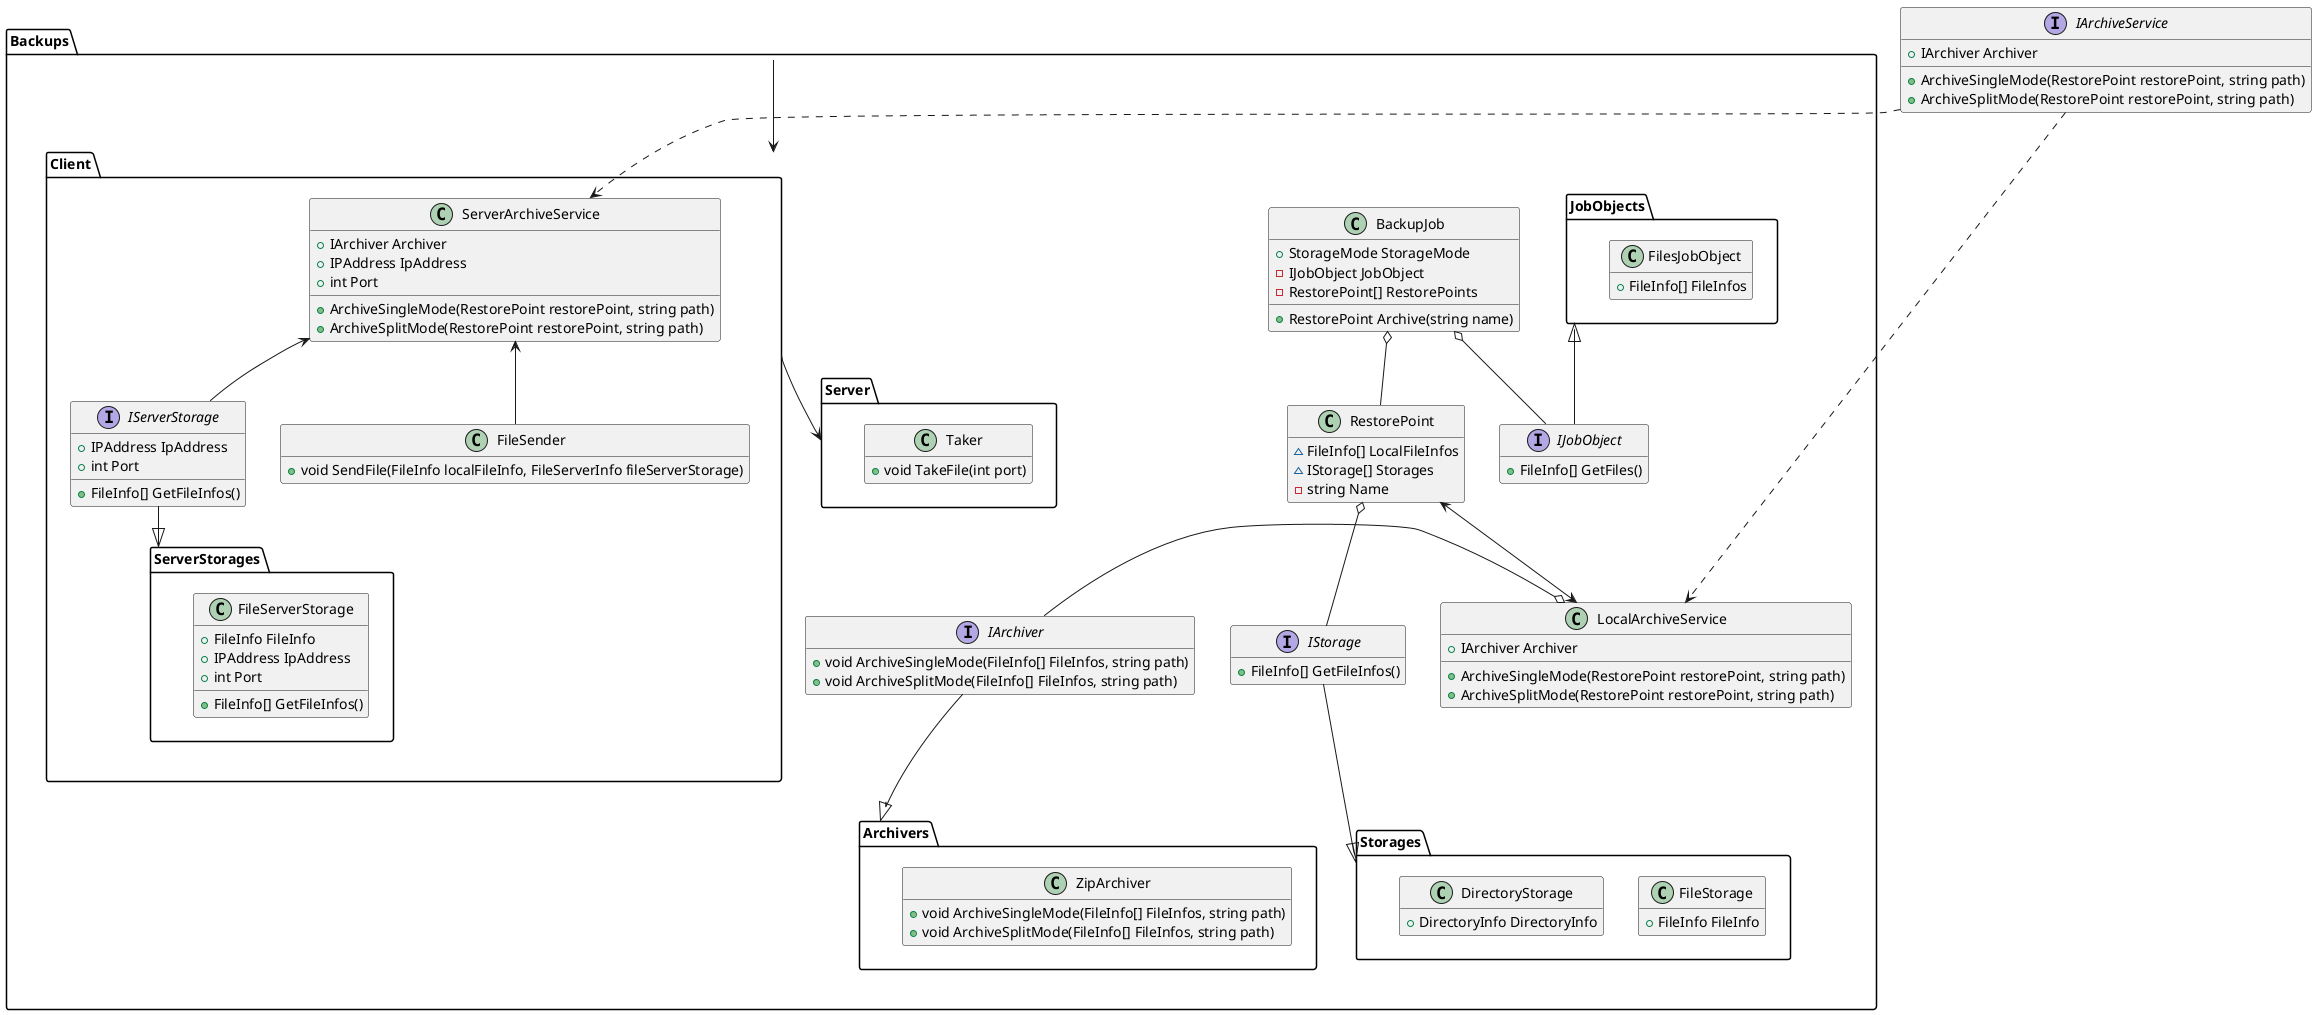 ﻿@startuml

hide empty members

package Backups {
    class BackupJob {
        + StorageMode StorageMode
        - IJobObject JobObject
        - RestorePoint[] RestorePoints
        
        + RestorePoint Archive(string name)
    }
    
    interface IJobObject {
        + FileInfo[] GetFiles()
    }
    
    package JobObjects {
        class FilesJobObject {
            + FileInfo[] FileInfos
        }
    }
    
    class RestorePoint {
        ~ FileInfo[] LocalFileInfos
        ~ IStorage[] Storages
        - string Name
    }
    
    interface IStorage {
        + FileInfo[] GetFileInfos()
    }
    
    package Archivers {
        class ZipArchiver {
            + void ArchiveSingleMode(FileInfo[] FileInfos, string path)
            + void ArchiveSplitMode(FileInfo[] FileInfos, string path)
        }
    }
    
    interface IArchiver {
        + void ArchiveSingleMode(FileInfo[] FileInfos, string path)
        + void ArchiveSplitMode(FileInfo[] FileInfos, string path)
    }
    
    class LocalArchiveService {
        + IArchiver Archiver
        
        + ArchiveSingleMode(RestorePoint restorePoint, string path)
        + ArchiveSplitMode(RestorePoint restorePoint, string path)
    }
    
    package Storages {
        class FileStorage {
            + FileInfo FileInfo
        }
        
        class DirectoryStorage {
            + DirectoryInfo DirectoryInfo
        }
    }
}

package Backups.Client {
    class ServerArchiveService {
        + IArchiver Archiver
        + IPAddress IpAddress
        + int Port
                
        + ArchiveSingleMode(RestorePoint restorePoint, string path)
        + ArchiveSplitMode(RestorePoint restorePoint, string path)
    }
    
    package ServerStorages {
        class FileServerStorage {
            + FileInfo FileInfo
            + IPAddress IpAddress
            + int Port
            
            + FileInfo[] GetFileInfos()
        }
    }
    
    interface IServerStorage {
        + FileInfo[] GetFileInfos()
        + IPAddress IpAddress
        + int Port
    }
    
    class FileSender {
        + void SendFile(FileInfo localFileInfo, FileServerInfo fileServerStorage)
    }
}

package Backups.Server {
    class Taker {
        + void TakeFile(int port)
    }
}

interface IArchiveService {
    + IArchiver Archiver
    
    + ArchiveSingleMode(RestorePoint restorePoint, string path)
    + ArchiveSplitMode(RestorePoint restorePoint, string path)
}

BackupJob o-- RestorePoint
RestorePoint o-- IStorage
BackupJob o-- IJobObject
RestorePoint <--> LocalArchiveService
JobObjects <|-- IJobObject
IStorage --|> Storages
IArchiver -o LocalArchiveService
IArchiver --|> Archivers
Backups --> Backups.Client
Backups.Client --> Backups.Server

ServerArchiveService <-- IServerStorage
ServerArchiveService <-- FileSender
IServerStorage --|> ServerStorages

IArchiveService ..> LocalArchiveService
IArchiveService ..> ServerArchiveService


@enduml